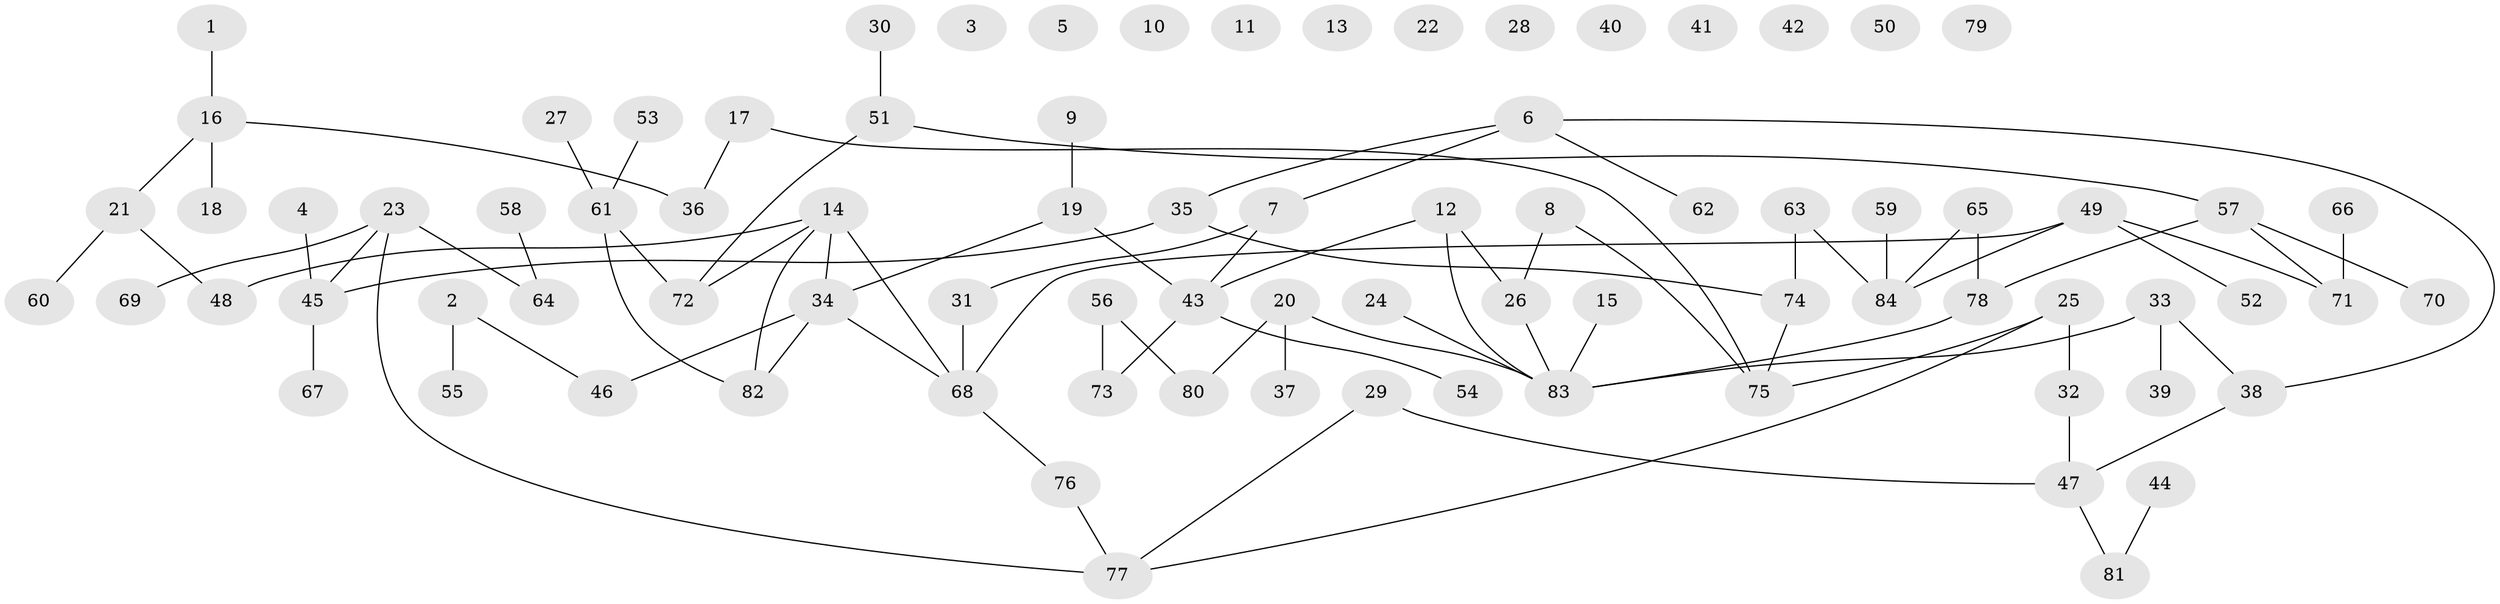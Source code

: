 // coarse degree distribution, {1: 0.3064516129032258, 0: 0.1935483870967742, 5: 0.016129032258064516, 3: 0.12903225806451613, 6: 0.04838709677419355, 4: 0.14516129032258066, 8: 0.016129032258064516, 2: 0.14516129032258066}
// Generated by graph-tools (version 1.1) at 2025/41/03/06/25 10:41:22]
// undirected, 84 vertices, 88 edges
graph export_dot {
graph [start="1"]
  node [color=gray90,style=filled];
  1;
  2;
  3;
  4;
  5;
  6;
  7;
  8;
  9;
  10;
  11;
  12;
  13;
  14;
  15;
  16;
  17;
  18;
  19;
  20;
  21;
  22;
  23;
  24;
  25;
  26;
  27;
  28;
  29;
  30;
  31;
  32;
  33;
  34;
  35;
  36;
  37;
  38;
  39;
  40;
  41;
  42;
  43;
  44;
  45;
  46;
  47;
  48;
  49;
  50;
  51;
  52;
  53;
  54;
  55;
  56;
  57;
  58;
  59;
  60;
  61;
  62;
  63;
  64;
  65;
  66;
  67;
  68;
  69;
  70;
  71;
  72;
  73;
  74;
  75;
  76;
  77;
  78;
  79;
  80;
  81;
  82;
  83;
  84;
  1 -- 16;
  2 -- 46;
  2 -- 55;
  4 -- 45;
  6 -- 7;
  6 -- 35;
  6 -- 38;
  6 -- 62;
  7 -- 31;
  7 -- 43;
  8 -- 26;
  8 -- 75;
  9 -- 19;
  12 -- 26;
  12 -- 43;
  12 -- 83;
  14 -- 34;
  14 -- 48;
  14 -- 68;
  14 -- 72;
  14 -- 82;
  15 -- 83;
  16 -- 18;
  16 -- 21;
  16 -- 36;
  17 -- 36;
  17 -- 75;
  19 -- 34;
  19 -- 43;
  20 -- 37;
  20 -- 80;
  20 -- 83;
  21 -- 48;
  21 -- 60;
  23 -- 45;
  23 -- 64;
  23 -- 69;
  23 -- 77;
  24 -- 83;
  25 -- 32;
  25 -- 75;
  25 -- 77;
  26 -- 83;
  27 -- 61;
  29 -- 47;
  29 -- 77;
  30 -- 51;
  31 -- 68;
  32 -- 47;
  33 -- 38;
  33 -- 39;
  33 -- 83;
  34 -- 46;
  34 -- 68;
  34 -- 82;
  35 -- 45;
  35 -- 74;
  38 -- 47;
  43 -- 54;
  43 -- 73;
  44 -- 81;
  45 -- 67;
  47 -- 81;
  49 -- 52;
  49 -- 68;
  49 -- 71;
  49 -- 84;
  51 -- 57;
  51 -- 72;
  53 -- 61;
  56 -- 73;
  56 -- 80;
  57 -- 70;
  57 -- 71;
  57 -- 78;
  58 -- 64;
  59 -- 84;
  61 -- 72;
  61 -- 82;
  63 -- 74;
  63 -- 84;
  65 -- 78;
  65 -- 84;
  66 -- 71;
  68 -- 76;
  74 -- 75;
  76 -- 77;
  78 -- 83;
}
